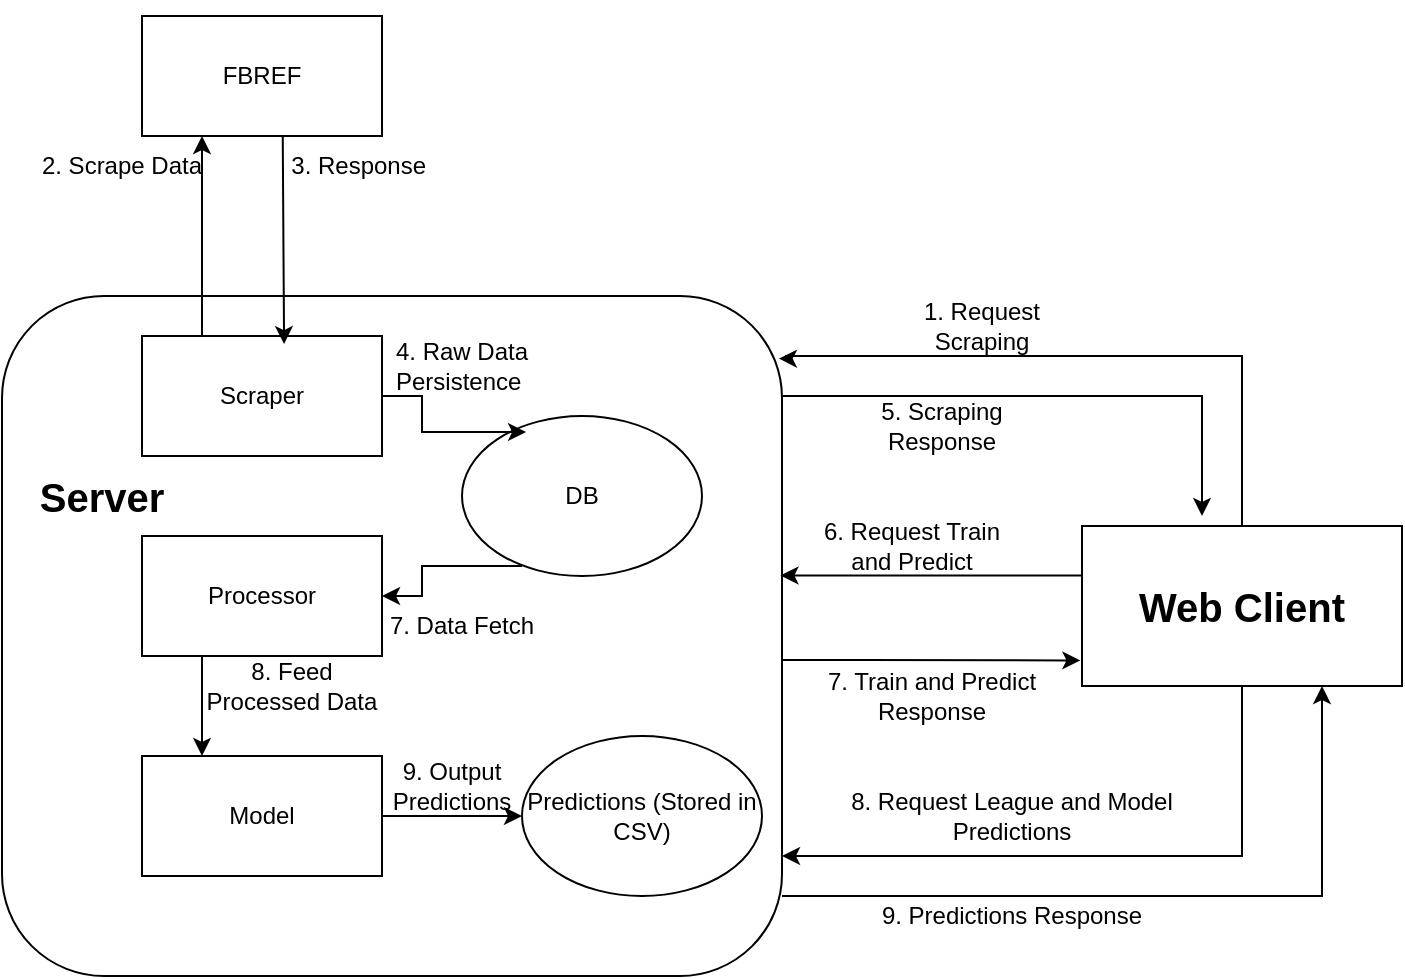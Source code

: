 <mxfile version="26.1.3">
  <diagram name="Page-1" id="efsOi6J8bPoCUf1C3NaH">
    <mxGraphModel dx="1195" dy="682" grid="1" gridSize="10" guides="1" tooltips="1" connect="1" arrows="1" fold="1" page="1" pageScale="1" pageWidth="850" pageHeight="1100" math="0" shadow="0">
      <root>
        <mxCell id="0" />
        <mxCell id="1" parent="0" />
        <mxCell id="PNnl3MVVkNBF-kEGJKYG-5" style="edgeStyle=orthogonalEdgeStyle;rounded=0;orthogonalLoop=1;jettySize=auto;html=1;exitX=0.25;exitY=0;exitDx=0;exitDy=0;entryX=0.25;entryY=1;entryDx=0;entryDy=0;" edge="1" parent="1" source="PNnl3MVVkNBF-kEGJKYG-1" target="PNnl3MVVkNBF-kEGJKYG-2">
          <mxGeometry relative="1" as="geometry" />
        </mxCell>
        <mxCell id="PNnl3MVVkNBF-kEGJKYG-1" value="Scraper" style="rounded=0;whiteSpace=wrap;html=1;" vertex="1" parent="1">
          <mxGeometry x="90" y="260" width="120" height="60" as="geometry" />
        </mxCell>
        <mxCell id="PNnl3MVVkNBF-kEGJKYG-7" style="edgeStyle=orthogonalEdgeStyle;rounded=0;orthogonalLoop=1;jettySize=auto;html=1;entryX=0.592;entryY=0.067;entryDx=0;entryDy=0;entryPerimeter=0;" edge="1" parent="1" target="PNnl3MVVkNBF-kEGJKYG-1">
          <mxGeometry relative="1" as="geometry">
            <mxPoint x="160" y="100" as="sourcePoint" />
            <mxPoint x="160" y="220" as="targetPoint" />
          </mxGeometry>
        </mxCell>
        <mxCell id="PNnl3MVVkNBF-kEGJKYG-2" value="FBREF" style="whiteSpace=wrap;html=1;" vertex="1" parent="1">
          <mxGeometry x="90" y="100" width="120" height="60" as="geometry" />
        </mxCell>
        <mxCell id="PNnl3MVVkNBF-kEGJKYG-6" value="2. Scrape Data" style="text;html=1;align=center;verticalAlign=middle;whiteSpace=wrap;rounded=0;" vertex="1" parent="1">
          <mxGeometry x="30" y="160" width="100" height="30" as="geometry" />
        </mxCell>
        <mxCell id="PNnl3MVVkNBF-kEGJKYG-8" value="3. Response&amp;nbsp;" style="text;html=1;align=center;verticalAlign=middle;whiteSpace=wrap;rounded=0;" vertex="1" parent="1">
          <mxGeometry x="150" y="160" width="100" height="30" as="geometry" />
        </mxCell>
        <mxCell id="PNnl3MVVkNBF-kEGJKYG-33" style="edgeStyle=orthogonalEdgeStyle;rounded=0;orthogonalLoop=1;jettySize=auto;html=1;entryX=0.25;entryY=0;entryDx=0;entryDy=0;exitX=0.25;exitY=1;exitDx=0;exitDy=0;" edge="1" parent="1" source="PNnl3MVVkNBF-kEGJKYG-9" target="PNnl3MVVkNBF-kEGJKYG-10">
          <mxGeometry relative="1" as="geometry" />
        </mxCell>
        <mxCell id="PNnl3MVVkNBF-kEGJKYG-9" value="Processor" style="rounded=0;whiteSpace=wrap;html=1;" vertex="1" parent="1">
          <mxGeometry x="90" y="360" width="120" height="60" as="geometry" />
        </mxCell>
        <mxCell id="PNnl3MVVkNBF-kEGJKYG-22" style="edgeStyle=orthogonalEdgeStyle;rounded=0;orthogonalLoop=1;jettySize=auto;html=1;entryX=0;entryY=0.5;entryDx=0;entryDy=0;" edge="1" parent="1" source="PNnl3MVVkNBF-kEGJKYG-10" target="PNnl3MVVkNBF-kEGJKYG-21">
          <mxGeometry relative="1" as="geometry" />
        </mxCell>
        <mxCell id="PNnl3MVVkNBF-kEGJKYG-10" value="Model" style="rounded=0;whiteSpace=wrap;html=1;" vertex="1" parent="1">
          <mxGeometry x="90" y="470" width="120" height="60" as="geometry" />
        </mxCell>
        <mxCell id="PNnl3MVVkNBF-kEGJKYG-17" style="edgeStyle=orthogonalEdgeStyle;rounded=0;orthogonalLoop=1;jettySize=auto;html=1;entryX=1;entryY=0.5;entryDx=0;entryDy=0;exitX=0.25;exitY=0.938;exitDx=0;exitDy=0;exitPerimeter=0;" edge="1" parent="1" source="PNnl3MVVkNBF-kEGJKYG-12" target="PNnl3MVVkNBF-kEGJKYG-9">
          <mxGeometry relative="1" as="geometry" />
        </mxCell>
        <mxCell id="PNnl3MVVkNBF-kEGJKYG-12" value="DB" style="ellipse;whiteSpace=wrap;html=1;" vertex="1" parent="1">
          <mxGeometry x="250" y="300" width="120" height="80" as="geometry" />
        </mxCell>
        <mxCell id="PNnl3MVVkNBF-kEGJKYG-13" style="edgeStyle=orthogonalEdgeStyle;rounded=0;orthogonalLoop=1;jettySize=auto;html=1;entryX=0.267;entryY=0.1;entryDx=0;entryDy=0;entryPerimeter=0;" edge="1" parent="1" source="PNnl3MVVkNBF-kEGJKYG-1" target="PNnl3MVVkNBF-kEGJKYG-12">
          <mxGeometry relative="1" as="geometry" />
        </mxCell>
        <mxCell id="PNnl3MVVkNBF-kEGJKYG-14" value="4. Raw Data Persistence&amp;nbsp;" style="text;html=1;align=center;verticalAlign=middle;whiteSpace=wrap;rounded=0;" vertex="1" parent="1">
          <mxGeometry x="200" y="260" width="100" height="30" as="geometry" />
        </mxCell>
        <mxCell id="PNnl3MVVkNBF-kEGJKYG-16" value="7. Data Fetch" style="text;html=1;align=center;verticalAlign=middle;whiteSpace=wrap;rounded=0;" vertex="1" parent="1">
          <mxGeometry x="200" y="390" width="100" height="30" as="geometry" />
        </mxCell>
        <mxCell id="PNnl3MVVkNBF-kEGJKYG-45" style="edgeStyle=orthogonalEdgeStyle;rounded=0;orthogonalLoop=1;jettySize=auto;html=1;entryX=-0.005;entryY=0.84;entryDx=0;entryDy=0;entryPerimeter=0;" edge="1" parent="1" source="PNnl3MVVkNBF-kEGJKYG-24" target="PNnl3MVVkNBF-kEGJKYG-29">
          <mxGeometry relative="1" as="geometry">
            <Array as="points">
              <mxPoint x="450" y="422" />
              <mxPoint x="450" y="422" />
            </Array>
          </mxGeometry>
        </mxCell>
        <mxCell id="PNnl3MVVkNBF-kEGJKYG-48" style="edgeStyle=orthogonalEdgeStyle;rounded=0;orthogonalLoop=1;jettySize=auto;html=1;entryX=0.75;entryY=1;entryDx=0;entryDy=0;" edge="1" parent="1" source="PNnl3MVVkNBF-kEGJKYG-24" target="PNnl3MVVkNBF-kEGJKYG-29">
          <mxGeometry relative="1" as="geometry">
            <Array as="points">
              <mxPoint x="680" y="540" />
            </Array>
          </mxGeometry>
        </mxCell>
        <mxCell id="PNnl3MVVkNBF-kEGJKYG-24" value="" style="rounded=1;whiteSpace=wrap;html=1;fillColor=none;" vertex="1" parent="1">
          <mxGeometry x="20" y="240" width="390" height="340" as="geometry" />
        </mxCell>
        <mxCell id="PNnl3MVVkNBF-kEGJKYG-19" value="8. Feed Processed Data" style="text;html=1;align=center;verticalAlign=middle;whiteSpace=wrap;rounded=0;" vertex="1" parent="1">
          <mxGeometry x="120" y="420" width="90" height="30" as="geometry" />
        </mxCell>
        <mxCell id="PNnl3MVVkNBF-kEGJKYG-21" value="Predictions (Stored in CSV)" style="ellipse;whiteSpace=wrap;html=1;" vertex="1" parent="1">
          <mxGeometry x="280" y="460" width="120" height="80" as="geometry" />
        </mxCell>
        <mxCell id="PNnl3MVVkNBF-kEGJKYG-23" value="9. Output Predictions" style="text;html=1;align=center;verticalAlign=middle;whiteSpace=wrap;rounded=0;" vertex="1" parent="1">
          <mxGeometry x="200" y="470" width="90" height="30" as="geometry" />
        </mxCell>
        <mxCell id="PNnl3MVVkNBF-kEGJKYG-25" value="&lt;b&gt;&lt;font style=&quot;font-size: 20px;&quot;&gt;Server&lt;/font&gt;&lt;/b&gt;" style="text;html=1;align=center;verticalAlign=middle;whiteSpace=wrap;rounded=0;" vertex="1" parent="1">
          <mxGeometry x="40" y="325" width="60" height="30" as="geometry" />
        </mxCell>
        <mxCell id="PNnl3MVVkNBF-kEGJKYG-29" value="&lt;b&gt;&lt;font style=&quot;font-size: 20px;&quot;&gt;Web Client&lt;/font&gt;&lt;/b&gt;" style="whiteSpace=wrap;html=1;" vertex="1" parent="1">
          <mxGeometry x="560" y="355" width="160" height="80" as="geometry" />
        </mxCell>
        <mxCell id="PNnl3MVVkNBF-kEGJKYG-34" style="edgeStyle=orthogonalEdgeStyle;rounded=0;orthogonalLoop=1;jettySize=auto;html=1;entryX=0.996;entryY=0.092;entryDx=0;entryDy=0;entryPerimeter=0;exitX=0.5;exitY=0;exitDx=0;exitDy=0;" edge="1" parent="1" source="PNnl3MVVkNBF-kEGJKYG-29" target="PNnl3MVVkNBF-kEGJKYG-24">
          <mxGeometry relative="1" as="geometry">
            <Array as="points">
              <mxPoint x="640" y="270" />
              <mxPoint x="412" y="270" />
              <mxPoint x="412" y="271" />
            </Array>
          </mxGeometry>
        </mxCell>
        <mxCell id="PNnl3MVVkNBF-kEGJKYG-36" value="1. Request Scraping" style="text;html=1;align=center;verticalAlign=middle;whiteSpace=wrap;rounded=0;" vertex="1" parent="1">
          <mxGeometry x="460" y="240" width="100" height="30" as="geometry" />
        </mxCell>
        <mxCell id="PNnl3MVVkNBF-kEGJKYG-38" value="5. Scraping Response" style="text;html=1;align=center;verticalAlign=middle;whiteSpace=wrap;rounded=0;" vertex="1" parent="1">
          <mxGeometry x="440" y="290" width="100" height="30" as="geometry" />
        </mxCell>
        <mxCell id="PNnl3MVVkNBF-kEGJKYG-40" style="edgeStyle=orthogonalEdgeStyle;rounded=0;orthogonalLoop=1;jettySize=auto;html=1;" edge="1" parent="1" source="PNnl3MVVkNBF-kEGJKYG-24">
          <mxGeometry relative="1" as="geometry">
            <mxPoint x="620" y="350" as="targetPoint" />
            <Array as="points">
              <mxPoint x="620" y="290" />
            </Array>
          </mxGeometry>
        </mxCell>
        <mxCell id="PNnl3MVVkNBF-kEGJKYG-41" style="edgeStyle=orthogonalEdgeStyle;rounded=0;orthogonalLoop=1;jettySize=auto;html=1;entryX=0.998;entryY=0.411;entryDx=0;entryDy=0;entryPerimeter=0;" edge="1" parent="1" source="PNnl3MVVkNBF-kEGJKYG-29" target="PNnl3MVVkNBF-kEGJKYG-24">
          <mxGeometry relative="1" as="geometry">
            <mxPoint x="410" y="500" as="targetPoint" />
            <Array as="points">
              <mxPoint x="530" y="380" />
            </Array>
          </mxGeometry>
        </mxCell>
        <mxCell id="PNnl3MVVkNBF-kEGJKYG-42" value="6. Request Train and Predict" style="text;html=1;align=center;verticalAlign=middle;whiteSpace=wrap;rounded=0;" vertex="1" parent="1">
          <mxGeometry x="425" y="350" width="100" height="30" as="geometry" />
        </mxCell>
        <mxCell id="PNnl3MVVkNBF-kEGJKYG-44" value="8. Request League and Model Predictions" style="text;html=1;align=center;verticalAlign=middle;whiteSpace=wrap;rounded=0;" vertex="1" parent="1">
          <mxGeometry x="440" y="485" width="170" height="30" as="geometry" />
        </mxCell>
        <mxCell id="PNnl3MVVkNBF-kEGJKYG-46" value="7. Train and Predict Response" style="text;html=1;align=center;verticalAlign=middle;whiteSpace=wrap;rounded=0;" vertex="1" parent="1">
          <mxGeometry x="425" y="420" width="120" height="40" as="geometry" />
        </mxCell>
        <mxCell id="PNnl3MVVkNBF-kEGJKYG-47" style="edgeStyle=orthogonalEdgeStyle;rounded=0;orthogonalLoop=1;jettySize=auto;html=1;" edge="1" parent="1" source="PNnl3MVVkNBF-kEGJKYG-29">
          <mxGeometry relative="1" as="geometry">
            <mxPoint x="410" y="520" as="targetPoint" />
            <Array as="points">
              <mxPoint x="640" y="520" />
              <mxPoint x="410" y="520" />
            </Array>
          </mxGeometry>
        </mxCell>
        <mxCell id="PNnl3MVVkNBF-kEGJKYG-49" value="9. Predictions Response" style="text;html=1;align=center;verticalAlign=middle;whiteSpace=wrap;rounded=0;" vertex="1" parent="1">
          <mxGeometry x="440" y="535" width="170" height="30" as="geometry" />
        </mxCell>
      </root>
    </mxGraphModel>
  </diagram>
</mxfile>
